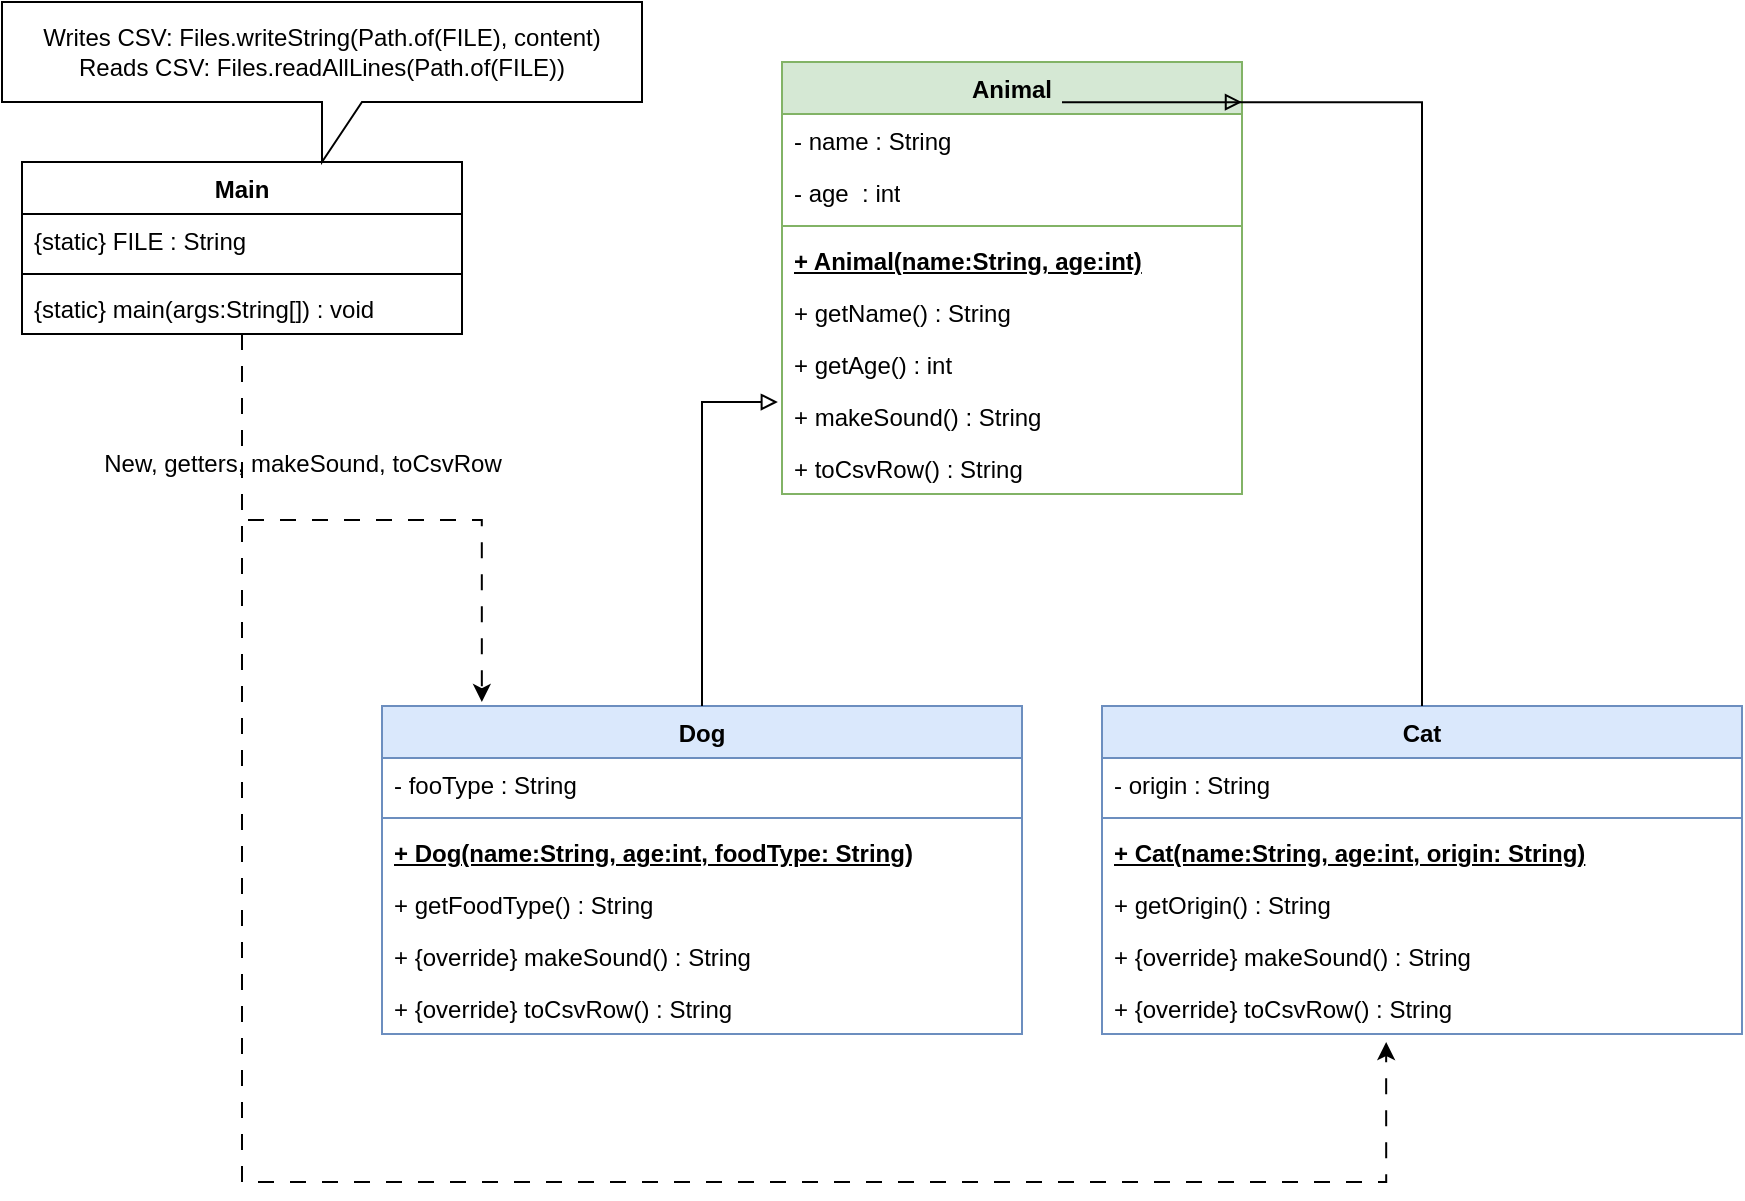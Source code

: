 <mxfile version="28.1.2">
  <diagram name="Página-1" id="PZG1FMeot4mY0mCUNaB0">
    <mxGraphModel dx="1020" dy="833" grid="1" gridSize="10" guides="1" tooltips="1" connect="1" arrows="1" fold="1" page="1" pageScale="1" pageWidth="850" pageHeight="1100" math="0" shadow="0">
      <root>
        <mxCell id="0" />
        <mxCell id="1" parent="0" />
        <mxCell id="laN2MNr4R6eiU-7gJ4Ha-1" value="Animal" style="swimlane;fontStyle=1;align=center;verticalAlign=top;childLayout=stackLayout;horizontal=1;startSize=26;horizontalStack=0;resizeParent=1;resizeParentMax=0;resizeLast=0;collapsible=1;marginBottom=0;whiteSpace=wrap;html=1;fillColor=#d5e8d4;strokeColor=#82b366;" vertex="1" parent="1">
          <mxGeometry x="520" y="120" width="230" height="216" as="geometry" />
        </mxCell>
        <mxCell id="laN2MNr4R6eiU-7gJ4Ha-2" value="- name : String" style="text;strokeColor=none;fillColor=none;align=left;verticalAlign=top;spacingLeft=4;spacingRight=4;overflow=hidden;rotatable=0;points=[[0,0.5],[1,0.5]];portConstraint=eastwest;whiteSpace=wrap;html=1;" vertex="1" parent="laN2MNr4R6eiU-7gJ4Ha-1">
          <mxGeometry y="26" width="230" height="26" as="geometry" />
        </mxCell>
        <mxCell id="laN2MNr4R6eiU-7gJ4Ha-5" value="- age&amp;nbsp; : int" style="text;strokeColor=none;fillColor=none;align=left;verticalAlign=top;spacingLeft=4;spacingRight=4;overflow=hidden;rotatable=0;points=[[0,0.5],[1,0.5]];portConstraint=eastwest;whiteSpace=wrap;html=1;" vertex="1" parent="laN2MNr4R6eiU-7gJ4Ha-1">
          <mxGeometry y="52" width="230" height="26" as="geometry" />
        </mxCell>
        <mxCell id="laN2MNr4R6eiU-7gJ4Ha-3" value="" style="line;strokeWidth=1;fillColor=none;align=left;verticalAlign=middle;spacingTop=-1;spacingLeft=3;spacingRight=3;rotatable=0;labelPosition=right;points=[];portConstraint=eastwest;strokeColor=inherit;" vertex="1" parent="laN2MNr4R6eiU-7gJ4Ha-1">
          <mxGeometry y="78" width="230" height="8" as="geometry" />
        </mxCell>
        <mxCell id="laN2MNr4R6eiU-7gJ4Ha-4" value="&lt;b&gt;&lt;u&gt;+ Animal(name:String, age:int)&lt;/u&gt;&lt;/b&gt;" style="text;strokeColor=none;fillColor=none;align=left;verticalAlign=top;spacingLeft=4;spacingRight=4;overflow=hidden;rotatable=0;points=[[0,0.5],[1,0.5]];portConstraint=eastwest;whiteSpace=wrap;html=1;" vertex="1" parent="laN2MNr4R6eiU-7gJ4Ha-1">
          <mxGeometry y="86" width="230" height="26" as="geometry" />
        </mxCell>
        <mxCell id="laN2MNr4R6eiU-7gJ4Ha-6" value="+ getName() : String" style="text;strokeColor=none;fillColor=none;align=left;verticalAlign=top;spacingLeft=4;spacingRight=4;overflow=hidden;rotatable=0;points=[[0,0.5],[1,0.5]];portConstraint=eastwest;whiteSpace=wrap;html=1;" vertex="1" parent="laN2MNr4R6eiU-7gJ4Ha-1">
          <mxGeometry y="112" width="230" height="26" as="geometry" />
        </mxCell>
        <mxCell id="laN2MNr4R6eiU-7gJ4Ha-7" value="+ getAge() : int" style="text;strokeColor=none;fillColor=none;align=left;verticalAlign=top;spacingLeft=4;spacingRight=4;overflow=hidden;rotatable=0;points=[[0,0.5],[1,0.5]];portConstraint=eastwest;whiteSpace=wrap;html=1;" vertex="1" parent="laN2MNr4R6eiU-7gJ4Ha-1">
          <mxGeometry y="138" width="230" height="26" as="geometry" />
        </mxCell>
        <mxCell id="laN2MNr4R6eiU-7gJ4Ha-8" value="+ makeSound() : String" style="text;strokeColor=none;fillColor=none;align=left;verticalAlign=top;spacingLeft=4;spacingRight=4;overflow=hidden;rotatable=0;points=[[0,0.5],[1,0.5]];portConstraint=eastwest;whiteSpace=wrap;html=1;" vertex="1" parent="laN2MNr4R6eiU-7gJ4Ha-1">
          <mxGeometry y="164" width="230" height="26" as="geometry" />
        </mxCell>
        <mxCell id="laN2MNr4R6eiU-7gJ4Ha-9" value="+ toCsvRow() : String" style="text;strokeColor=none;fillColor=none;align=left;verticalAlign=top;spacingLeft=4;spacingRight=4;overflow=hidden;rotatable=0;points=[[0,0.5],[1,0.5]];portConstraint=eastwest;whiteSpace=wrap;html=1;" vertex="1" parent="laN2MNr4R6eiU-7gJ4Ha-1">
          <mxGeometry y="190" width="230" height="26" as="geometry" />
        </mxCell>
        <mxCell id="laN2MNr4R6eiU-7gJ4Ha-10" value="Cat" style="swimlane;fontStyle=1;align=center;verticalAlign=top;childLayout=stackLayout;horizontal=1;startSize=26;horizontalStack=0;resizeParent=1;resizeParentMax=0;resizeLast=0;collapsible=1;marginBottom=0;whiteSpace=wrap;html=1;fillColor=#dae8fc;strokeColor=#6c8ebf;" vertex="1" parent="1">
          <mxGeometry x="680" y="442" width="320" height="164" as="geometry" />
        </mxCell>
        <mxCell id="laN2MNr4R6eiU-7gJ4Ha-11" value="- origin : String" style="text;strokeColor=none;fillColor=none;align=left;verticalAlign=top;spacingLeft=4;spacingRight=4;overflow=hidden;rotatable=0;points=[[0,0.5],[1,0.5]];portConstraint=eastwest;whiteSpace=wrap;html=1;" vertex="1" parent="laN2MNr4R6eiU-7gJ4Ha-10">
          <mxGeometry y="26" width="320" height="26" as="geometry" />
        </mxCell>
        <mxCell id="laN2MNr4R6eiU-7gJ4Ha-13" value="" style="line;strokeWidth=1;fillColor=none;align=left;verticalAlign=middle;spacingTop=-1;spacingLeft=3;spacingRight=3;rotatable=0;labelPosition=right;points=[];portConstraint=eastwest;strokeColor=inherit;" vertex="1" parent="laN2MNr4R6eiU-7gJ4Ha-10">
          <mxGeometry y="52" width="320" height="8" as="geometry" />
        </mxCell>
        <mxCell id="laN2MNr4R6eiU-7gJ4Ha-14" value="&lt;b&gt;&lt;u&gt;+ Cat(name:String, age:int, origin: String)&lt;/u&gt;&lt;/b&gt;" style="text;strokeColor=none;fillColor=none;align=left;verticalAlign=top;spacingLeft=4;spacingRight=4;overflow=hidden;rotatable=0;points=[[0,0.5],[1,0.5]];portConstraint=eastwest;whiteSpace=wrap;html=1;" vertex="1" parent="laN2MNr4R6eiU-7gJ4Ha-10">
          <mxGeometry y="60" width="320" height="26" as="geometry" />
        </mxCell>
        <mxCell id="laN2MNr4R6eiU-7gJ4Ha-15" value="+ getOrigin() : String" style="text;strokeColor=none;fillColor=none;align=left;verticalAlign=top;spacingLeft=4;spacingRight=4;overflow=hidden;rotatable=0;points=[[0,0.5],[1,0.5]];portConstraint=eastwest;whiteSpace=wrap;html=1;" vertex="1" parent="laN2MNr4R6eiU-7gJ4Ha-10">
          <mxGeometry y="86" width="320" height="26" as="geometry" />
        </mxCell>
        <mxCell id="laN2MNr4R6eiU-7gJ4Ha-17" value="+ {override} makeSound() : String" style="text;strokeColor=none;fillColor=none;align=left;verticalAlign=top;spacingLeft=4;spacingRight=4;overflow=hidden;rotatable=0;points=[[0,0.5],[1,0.5]];portConstraint=eastwest;whiteSpace=wrap;html=1;" vertex="1" parent="laN2MNr4R6eiU-7gJ4Ha-10">
          <mxGeometry y="112" width="320" height="26" as="geometry" />
        </mxCell>
        <mxCell id="laN2MNr4R6eiU-7gJ4Ha-18" value="+&amp;nbsp;{override} toCsvRow() : String" style="text;strokeColor=none;fillColor=none;align=left;verticalAlign=top;spacingLeft=4;spacingRight=4;overflow=hidden;rotatable=0;points=[[0,0.5],[1,0.5]];portConstraint=eastwest;whiteSpace=wrap;html=1;" vertex="1" parent="laN2MNr4R6eiU-7gJ4Ha-10">
          <mxGeometry y="138" width="320" height="26" as="geometry" />
        </mxCell>
        <mxCell id="laN2MNr4R6eiU-7gJ4Ha-19" value="Dog" style="swimlane;fontStyle=1;align=center;verticalAlign=top;childLayout=stackLayout;horizontal=1;startSize=26;horizontalStack=0;resizeParent=1;resizeParentMax=0;resizeLast=0;collapsible=1;marginBottom=0;whiteSpace=wrap;html=1;fillColor=#dae8fc;strokeColor=#6c8ebf;" vertex="1" parent="1">
          <mxGeometry x="320" y="442" width="320" height="164" as="geometry" />
        </mxCell>
        <mxCell id="laN2MNr4R6eiU-7gJ4Ha-20" value="- fooType : String" style="text;strokeColor=none;fillColor=none;align=left;verticalAlign=top;spacingLeft=4;spacingRight=4;overflow=hidden;rotatable=0;points=[[0,0.5],[1,0.5]];portConstraint=eastwest;whiteSpace=wrap;html=1;" vertex="1" parent="laN2MNr4R6eiU-7gJ4Ha-19">
          <mxGeometry y="26" width="320" height="26" as="geometry" />
        </mxCell>
        <mxCell id="laN2MNr4R6eiU-7gJ4Ha-21" value="" style="line;strokeWidth=1;fillColor=none;align=left;verticalAlign=middle;spacingTop=-1;spacingLeft=3;spacingRight=3;rotatable=0;labelPosition=right;points=[];portConstraint=eastwest;strokeColor=inherit;" vertex="1" parent="laN2MNr4R6eiU-7gJ4Ha-19">
          <mxGeometry y="52" width="320" height="8" as="geometry" />
        </mxCell>
        <mxCell id="laN2MNr4R6eiU-7gJ4Ha-22" value="&lt;b&gt;&lt;u&gt;+ Dog(name:String, age:int, foodType: String)&lt;/u&gt;&lt;/b&gt;" style="text;strokeColor=none;fillColor=none;align=left;verticalAlign=top;spacingLeft=4;spacingRight=4;overflow=hidden;rotatable=0;points=[[0,0.5],[1,0.5]];portConstraint=eastwest;whiteSpace=wrap;html=1;" vertex="1" parent="laN2MNr4R6eiU-7gJ4Ha-19">
          <mxGeometry y="60" width="320" height="26" as="geometry" />
        </mxCell>
        <mxCell id="laN2MNr4R6eiU-7gJ4Ha-23" value="+ getFoodType() : String" style="text;strokeColor=none;fillColor=none;align=left;verticalAlign=top;spacingLeft=4;spacingRight=4;overflow=hidden;rotatable=0;points=[[0,0.5],[1,0.5]];portConstraint=eastwest;whiteSpace=wrap;html=1;" vertex="1" parent="laN2MNr4R6eiU-7gJ4Ha-19">
          <mxGeometry y="86" width="320" height="26" as="geometry" />
        </mxCell>
        <mxCell id="laN2MNr4R6eiU-7gJ4Ha-24" value="+ {override} makeSound() : String" style="text;strokeColor=none;fillColor=none;align=left;verticalAlign=top;spacingLeft=4;spacingRight=4;overflow=hidden;rotatable=0;points=[[0,0.5],[1,0.5]];portConstraint=eastwest;whiteSpace=wrap;html=1;" vertex="1" parent="laN2MNr4R6eiU-7gJ4Ha-19">
          <mxGeometry y="112" width="320" height="26" as="geometry" />
        </mxCell>
        <mxCell id="laN2MNr4R6eiU-7gJ4Ha-25" value="+&amp;nbsp;{override} toCsvRow() : String" style="text;strokeColor=none;fillColor=none;align=left;verticalAlign=top;spacingLeft=4;spacingRight=4;overflow=hidden;rotatable=0;points=[[0,0.5],[1,0.5]];portConstraint=eastwest;whiteSpace=wrap;html=1;" vertex="1" parent="laN2MNr4R6eiU-7gJ4Ha-19">
          <mxGeometry y="138" width="320" height="26" as="geometry" />
        </mxCell>
        <mxCell id="laN2MNr4R6eiU-7gJ4Ha-26" value="Main" style="swimlane;fontStyle=1;align=center;verticalAlign=top;childLayout=stackLayout;horizontal=1;startSize=26;horizontalStack=0;resizeParent=1;resizeParentMax=0;resizeLast=0;collapsible=1;marginBottom=0;whiteSpace=wrap;html=1;" vertex="1" parent="1">
          <mxGeometry x="140" y="170" width="220" height="86" as="geometry" />
        </mxCell>
        <mxCell id="laN2MNr4R6eiU-7gJ4Ha-27" value="{static} FILE : String" style="text;strokeColor=none;fillColor=none;align=left;verticalAlign=top;spacingLeft=4;spacingRight=4;overflow=hidden;rotatable=0;points=[[0,0.5],[1,0.5]];portConstraint=eastwest;whiteSpace=wrap;html=1;" vertex="1" parent="laN2MNr4R6eiU-7gJ4Ha-26">
          <mxGeometry y="26" width="220" height="26" as="geometry" />
        </mxCell>
        <mxCell id="laN2MNr4R6eiU-7gJ4Ha-28" value="" style="line;strokeWidth=1;fillColor=none;align=left;verticalAlign=middle;spacingTop=-1;spacingLeft=3;spacingRight=3;rotatable=0;labelPosition=right;points=[];portConstraint=eastwest;strokeColor=inherit;" vertex="1" parent="laN2MNr4R6eiU-7gJ4Ha-26">
          <mxGeometry y="52" width="220" height="8" as="geometry" />
        </mxCell>
        <mxCell id="laN2MNr4R6eiU-7gJ4Ha-29" value="{static} main(args:String[]) : void" style="text;strokeColor=none;fillColor=none;align=left;verticalAlign=top;spacingLeft=4;spacingRight=4;overflow=hidden;rotatable=0;points=[[0,0.5],[1,0.5]];portConstraint=eastwest;whiteSpace=wrap;html=1;" vertex="1" parent="laN2MNr4R6eiU-7gJ4Ha-26">
          <mxGeometry y="60" width="220" height="26" as="geometry" />
        </mxCell>
        <mxCell id="laN2MNr4R6eiU-7gJ4Ha-30" value="Writes CSV:&amp;nbsp;Files.writeString(Path.of(FILE), content)&lt;div&gt;Reads CSV: Files.readAllLines(Path.of(FILE))&lt;/div&gt;" style="shape=callout;whiteSpace=wrap;html=1;perimeter=calloutPerimeter;" vertex="1" parent="1">
          <mxGeometry x="130" y="90" width="320" height="80" as="geometry" />
        </mxCell>
        <mxCell id="laN2MNr4R6eiU-7gJ4Ha-31" style="edgeStyle=orthogonalEdgeStyle;rounded=0;orthogonalLoop=1;jettySize=auto;html=1;exitX=0.5;exitY=0;exitDx=0;exitDy=0;entryX=-0.009;entryY=0.231;entryDx=0;entryDy=0;entryPerimeter=0;endArrow=block;endFill=0;" edge="1" parent="1" source="laN2MNr4R6eiU-7gJ4Ha-19" target="laN2MNr4R6eiU-7gJ4Ha-8">
          <mxGeometry relative="1" as="geometry" />
        </mxCell>
        <mxCell id="laN2MNr4R6eiU-7gJ4Ha-32" style="edgeStyle=orthogonalEdgeStyle;rounded=0;orthogonalLoop=1;jettySize=auto;html=1;entryX=1;entryY=0.093;entryDx=0;entryDy=0;entryPerimeter=0;endArrow=block;endFill=0;" edge="1" parent="1" source="laN2MNr4R6eiU-7gJ4Ha-10" target="laN2MNr4R6eiU-7gJ4Ha-1">
          <mxGeometry relative="1" as="geometry" />
        </mxCell>
        <mxCell id="laN2MNr4R6eiU-7gJ4Ha-33" style="edgeStyle=orthogonalEdgeStyle;rounded=0;orthogonalLoop=1;jettySize=auto;html=1;entryX=0.156;entryY=-0.012;entryDx=0;entryDy=0;entryPerimeter=0;dashed=1;dashPattern=8 8;" edge="1" parent="1" source="laN2MNr4R6eiU-7gJ4Ha-26" target="laN2MNr4R6eiU-7gJ4Ha-19">
          <mxGeometry relative="1" as="geometry" />
        </mxCell>
        <mxCell id="laN2MNr4R6eiU-7gJ4Ha-35" style="edgeStyle=orthogonalEdgeStyle;rounded=0;orthogonalLoop=1;jettySize=auto;html=1;entryX=0.444;entryY=1.154;entryDx=0;entryDy=0;entryPerimeter=0;dashed=1;dashPattern=8 8;" edge="1" parent="1" source="laN2MNr4R6eiU-7gJ4Ha-29" target="laN2MNr4R6eiU-7gJ4Ha-18">
          <mxGeometry relative="1" as="geometry">
            <Array as="points">
              <mxPoint x="250" y="680" />
              <mxPoint x="822" y="680" />
            </Array>
          </mxGeometry>
        </mxCell>
        <mxCell id="laN2MNr4R6eiU-7gJ4Ha-36" value="New, getters, makeSound, toCsvRow" style="text;html=1;align=center;verticalAlign=middle;resizable=0;points=[];autosize=1;strokeColor=none;fillColor=none;" vertex="1" parent="1">
          <mxGeometry x="170" y="306" width="220" height="30" as="geometry" />
        </mxCell>
      </root>
    </mxGraphModel>
  </diagram>
</mxfile>
